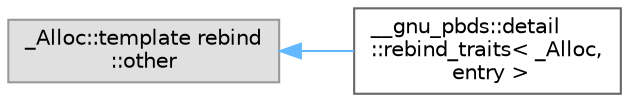 digraph "Graphical Class Hierarchy"
{
 // LATEX_PDF_SIZE
  bgcolor="transparent";
  edge [fontname=Helvetica,fontsize=10,labelfontname=Helvetica,labelfontsize=10];
  node [fontname=Helvetica,fontsize=10,shape=box,height=0.2,width=0.4];
  rankdir="LR";
  Node0 [id="Node000000",label="_Alloc::template rebind\l::other",height=0.2,width=0.4,color="grey60", fillcolor="#E0E0E0", style="filled",tooltip=" "];
  Node0 -> Node1 [id="edge96_Node000000_Node000001",dir="back",color="steelblue1",style="solid",tooltip=" "];
  Node1 [id="Node000001",label="__gnu_pbds::detail\l::rebind_traits\< _Alloc,\l entry \>",height=0.2,width=0.4,color="grey40", fillcolor="white", style="filled",URL="$struct____gnu__pbds_1_1detail_1_1rebind__traits.html",tooltip=" "];
}
